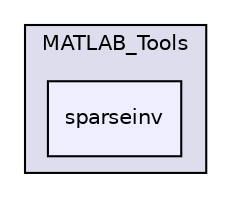 digraph "libs/SuiteSparse/MATLAB_Tools/sparseinv" {
  compound=true
  node [ fontsize="10", fontname="Helvetica"];
  edge [ labelfontsize="10", labelfontname="Helvetica"];
  subgraph clusterdir_0e1e4a5b9440aa22d8a417c9c4950190 {
    graph [ bgcolor="#ddddee", pencolor="black", label="MATLAB_Tools" fontname="Helvetica", fontsize="10", URL="dir_0e1e4a5b9440aa22d8a417c9c4950190.html"]
  dir_cfd786c1dc1eea7cd3b3f3e258c0418b [shape=box, label="sparseinv", style="filled", fillcolor="#eeeeff", pencolor="black", URL="dir_cfd786c1dc1eea7cd3b3f3e258c0418b.html"];
  }
}
